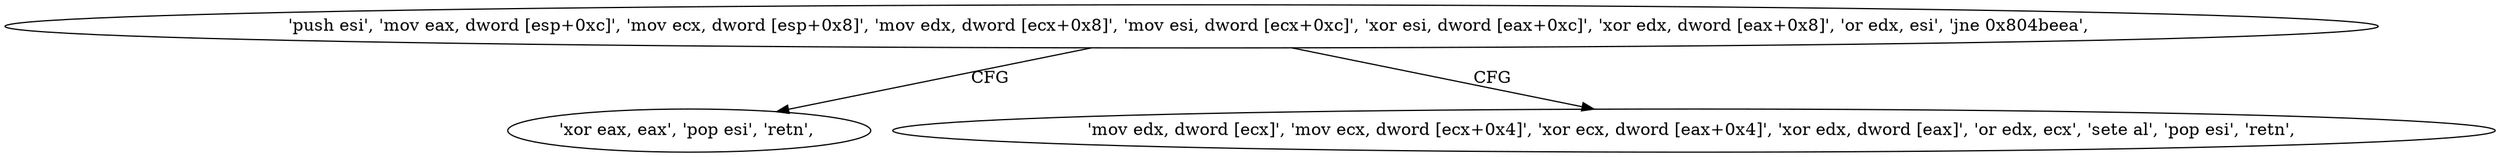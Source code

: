 digraph "func" {
"134528704" [label = "'push esi', 'mov eax, dword [esp+0xc]', 'mov ecx, dword [esp+0x8]', 'mov edx, dword [ecx+0x8]', 'mov esi, dword [ecx+0xc]', 'xor esi, dword [eax+0xc]', 'xor edx, dword [eax+0x8]', 'or edx, esi', 'jne 0x804beea', " ]
"134528746" [label = "'xor eax, eax', 'pop esi', 'retn', " ]
"134528729" [label = "'mov edx, dword [ecx]', 'mov ecx, dword [ecx+0x4]', 'xor ecx, dword [eax+0x4]', 'xor edx, dword [eax]', 'or edx, ecx', 'sete al', 'pop esi', 'retn', " ]
"134528704" -> "134528746" [ label = "CFG" ]
"134528704" -> "134528729" [ label = "CFG" ]
}
